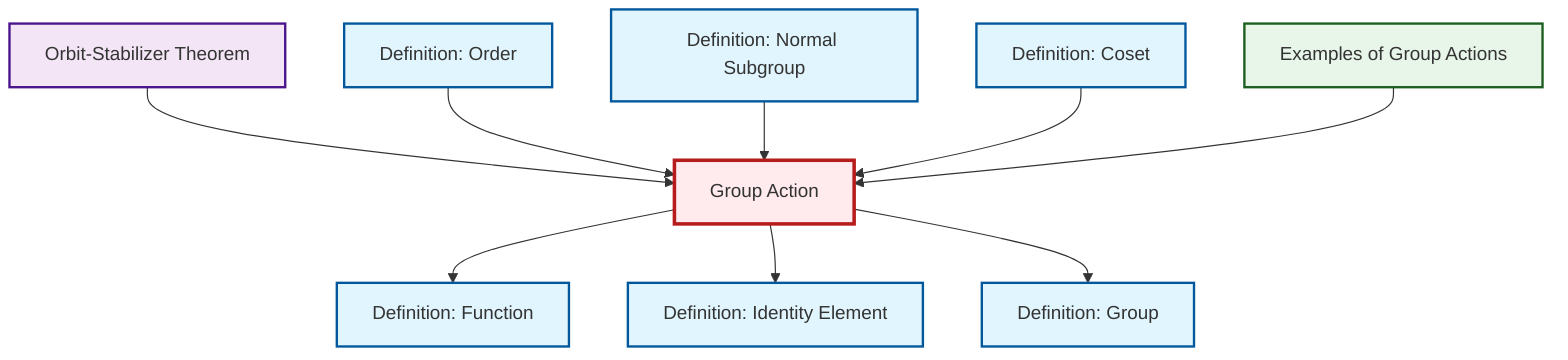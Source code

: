 graph TD
    classDef definition fill:#e1f5fe,stroke:#01579b,stroke-width:2px
    classDef theorem fill:#f3e5f5,stroke:#4a148c,stroke-width:2px
    classDef axiom fill:#fff3e0,stroke:#e65100,stroke-width:2px
    classDef example fill:#e8f5e9,stroke:#1b5e20,stroke-width:2px
    classDef current fill:#ffebee,stroke:#b71c1c,stroke-width:3px
    def-group-action["Group Action"]:::definition
    def-group["Definition: Group"]:::definition
    def-function["Definition: Function"]:::definition
    def-order["Definition: Order"]:::definition
    def-normal-subgroup["Definition: Normal Subgroup"]:::definition
    ex-group-action-examples["Examples of Group Actions"]:::example
    def-coset["Definition: Coset"]:::definition
    thm-orbit-stabilizer["Orbit-Stabilizer Theorem"]:::theorem
    def-identity-element["Definition: Identity Element"]:::definition
    def-group-action --> def-function
    thm-orbit-stabilizer --> def-group-action
    def-order --> def-group-action
    def-normal-subgroup --> def-group-action
    def-group-action --> def-identity-element
    def-group-action --> def-group
    def-coset --> def-group-action
    ex-group-action-examples --> def-group-action
    class def-group-action current